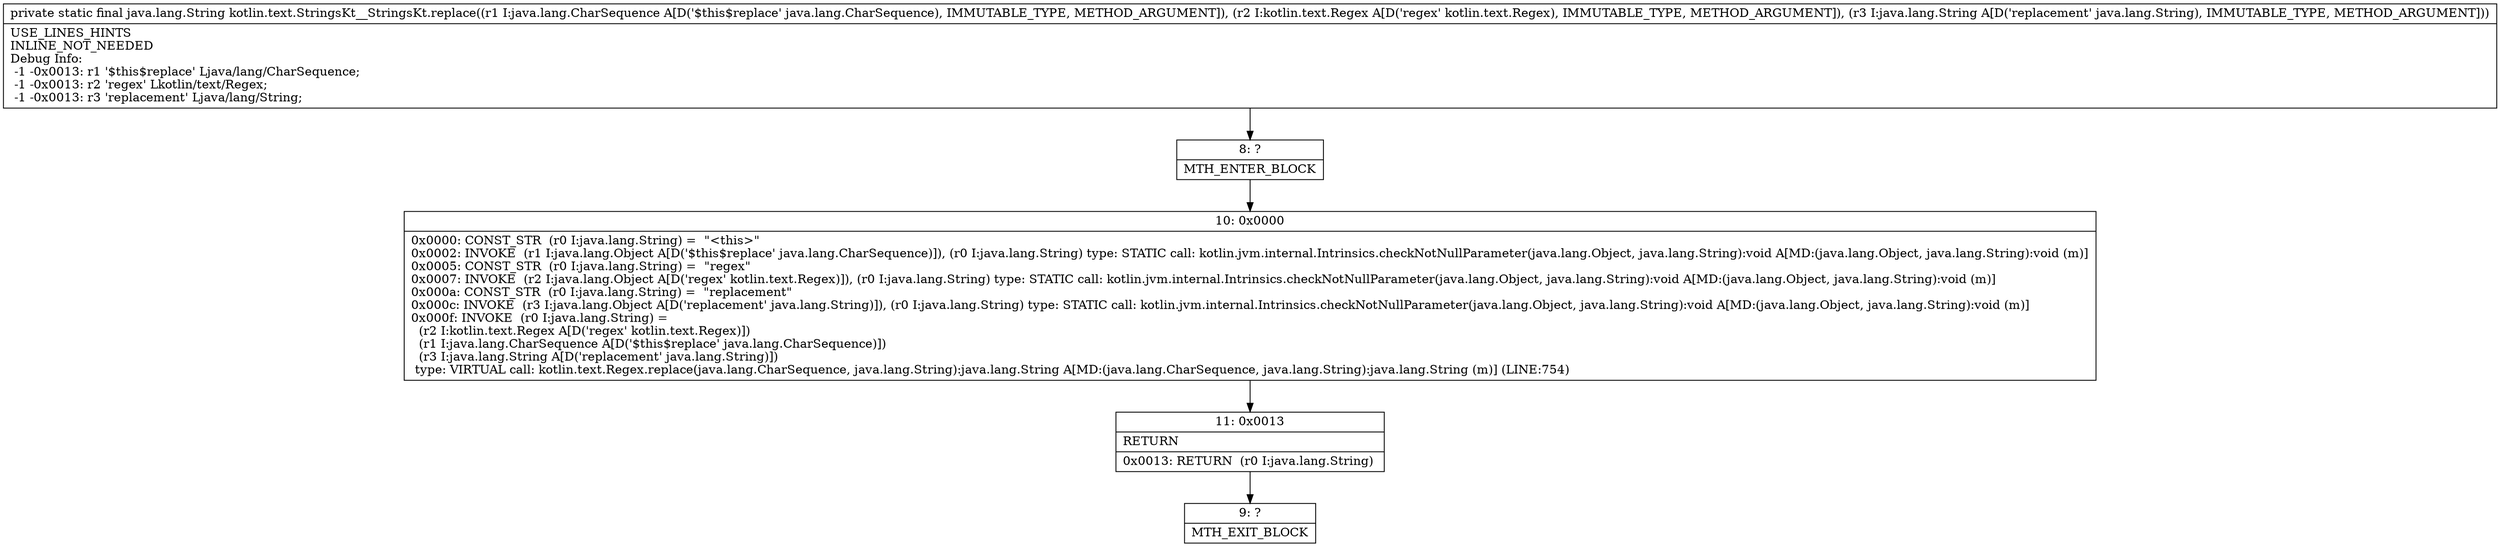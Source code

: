 digraph "CFG forkotlin.text.StringsKt__StringsKt.replace(Ljava\/lang\/CharSequence;Lkotlin\/text\/Regex;Ljava\/lang\/String;)Ljava\/lang\/String;" {
Node_8 [shape=record,label="{8\:\ ?|MTH_ENTER_BLOCK\l}"];
Node_10 [shape=record,label="{10\:\ 0x0000|0x0000: CONST_STR  (r0 I:java.lang.String) =  \"\<this\>\" \l0x0002: INVOKE  (r1 I:java.lang.Object A[D('$this$replace' java.lang.CharSequence)]), (r0 I:java.lang.String) type: STATIC call: kotlin.jvm.internal.Intrinsics.checkNotNullParameter(java.lang.Object, java.lang.String):void A[MD:(java.lang.Object, java.lang.String):void (m)]\l0x0005: CONST_STR  (r0 I:java.lang.String) =  \"regex\" \l0x0007: INVOKE  (r2 I:java.lang.Object A[D('regex' kotlin.text.Regex)]), (r0 I:java.lang.String) type: STATIC call: kotlin.jvm.internal.Intrinsics.checkNotNullParameter(java.lang.Object, java.lang.String):void A[MD:(java.lang.Object, java.lang.String):void (m)]\l0x000a: CONST_STR  (r0 I:java.lang.String) =  \"replacement\" \l0x000c: INVOKE  (r3 I:java.lang.Object A[D('replacement' java.lang.String)]), (r0 I:java.lang.String) type: STATIC call: kotlin.jvm.internal.Intrinsics.checkNotNullParameter(java.lang.Object, java.lang.String):void A[MD:(java.lang.Object, java.lang.String):void (m)]\l0x000f: INVOKE  (r0 I:java.lang.String) = \l  (r2 I:kotlin.text.Regex A[D('regex' kotlin.text.Regex)])\l  (r1 I:java.lang.CharSequence A[D('$this$replace' java.lang.CharSequence)])\l  (r3 I:java.lang.String A[D('replacement' java.lang.String)])\l type: VIRTUAL call: kotlin.text.Regex.replace(java.lang.CharSequence, java.lang.String):java.lang.String A[MD:(java.lang.CharSequence, java.lang.String):java.lang.String (m)] (LINE:754)\l}"];
Node_11 [shape=record,label="{11\:\ 0x0013|RETURN\l|0x0013: RETURN  (r0 I:java.lang.String) \l}"];
Node_9 [shape=record,label="{9\:\ ?|MTH_EXIT_BLOCK\l}"];
MethodNode[shape=record,label="{private static final java.lang.String kotlin.text.StringsKt__StringsKt.replace((r1 I:java.lang.CharSequence A[D('$this$replace' java.lang.CharSequence), IMMUTABLE_TYPE, METHOD_ARGUMENT]), (r2 I:kotlin.text.Regex A[D('regex' kotlin.text.Regex), IMMUTABLE_TYPE, METHOD_ARGUMENT]), (r3 I:java.lang.String A[D('replacement' java.lang.String), IMMUTABLE_TYPE, METHOD_ARGUMENT]))  | USE_LINES_HINTS\lINLINE_NOT_NEEDED\lDebug Info:\l  \-1 \-0x0013: r1 '$this$replace' Ljava\/lang\/CharSequence;\l  \-1 \-0x0013: r2 'regex' Lkotlin\/text\/Regex;\l  \-1 \-0x0013: r3 'replacement' Ljava\/lang\/String;\l}"];
MethodNode -> Node_8;Node_8 -> Node_10;
Node_10 -> Node_11;
Node_11 -> Node_9;
}

